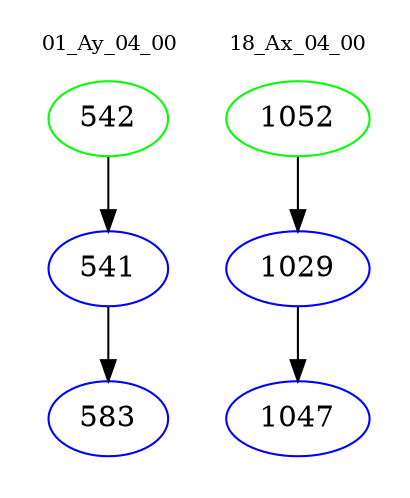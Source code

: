 digraph{
subgraph cluster_0 {
color = white
label = "01_Ay_04_00";
fontsize=10;
T0_542 [label="542", color="green"]
T0_542 -> T0_541 [color="black"]
T0_541 [label="541", color="blue"]
T0_541 -> T0_583 [color="black"]
T0_583 [label="583", color="blue"]
}
subgraph cluster_1 {
color = white
label = "18_Ax_04_00";
fontsize=10;
T1_1052 [label="1052", color="green"]
T1_1052 -> T1_1029 [color="black"]
T1_1029 [label="1029", color="blue"]
T1_1029 -> T1_1047 [color="black"]
T1_1047 [label="1047", color="blue"]
}
}
